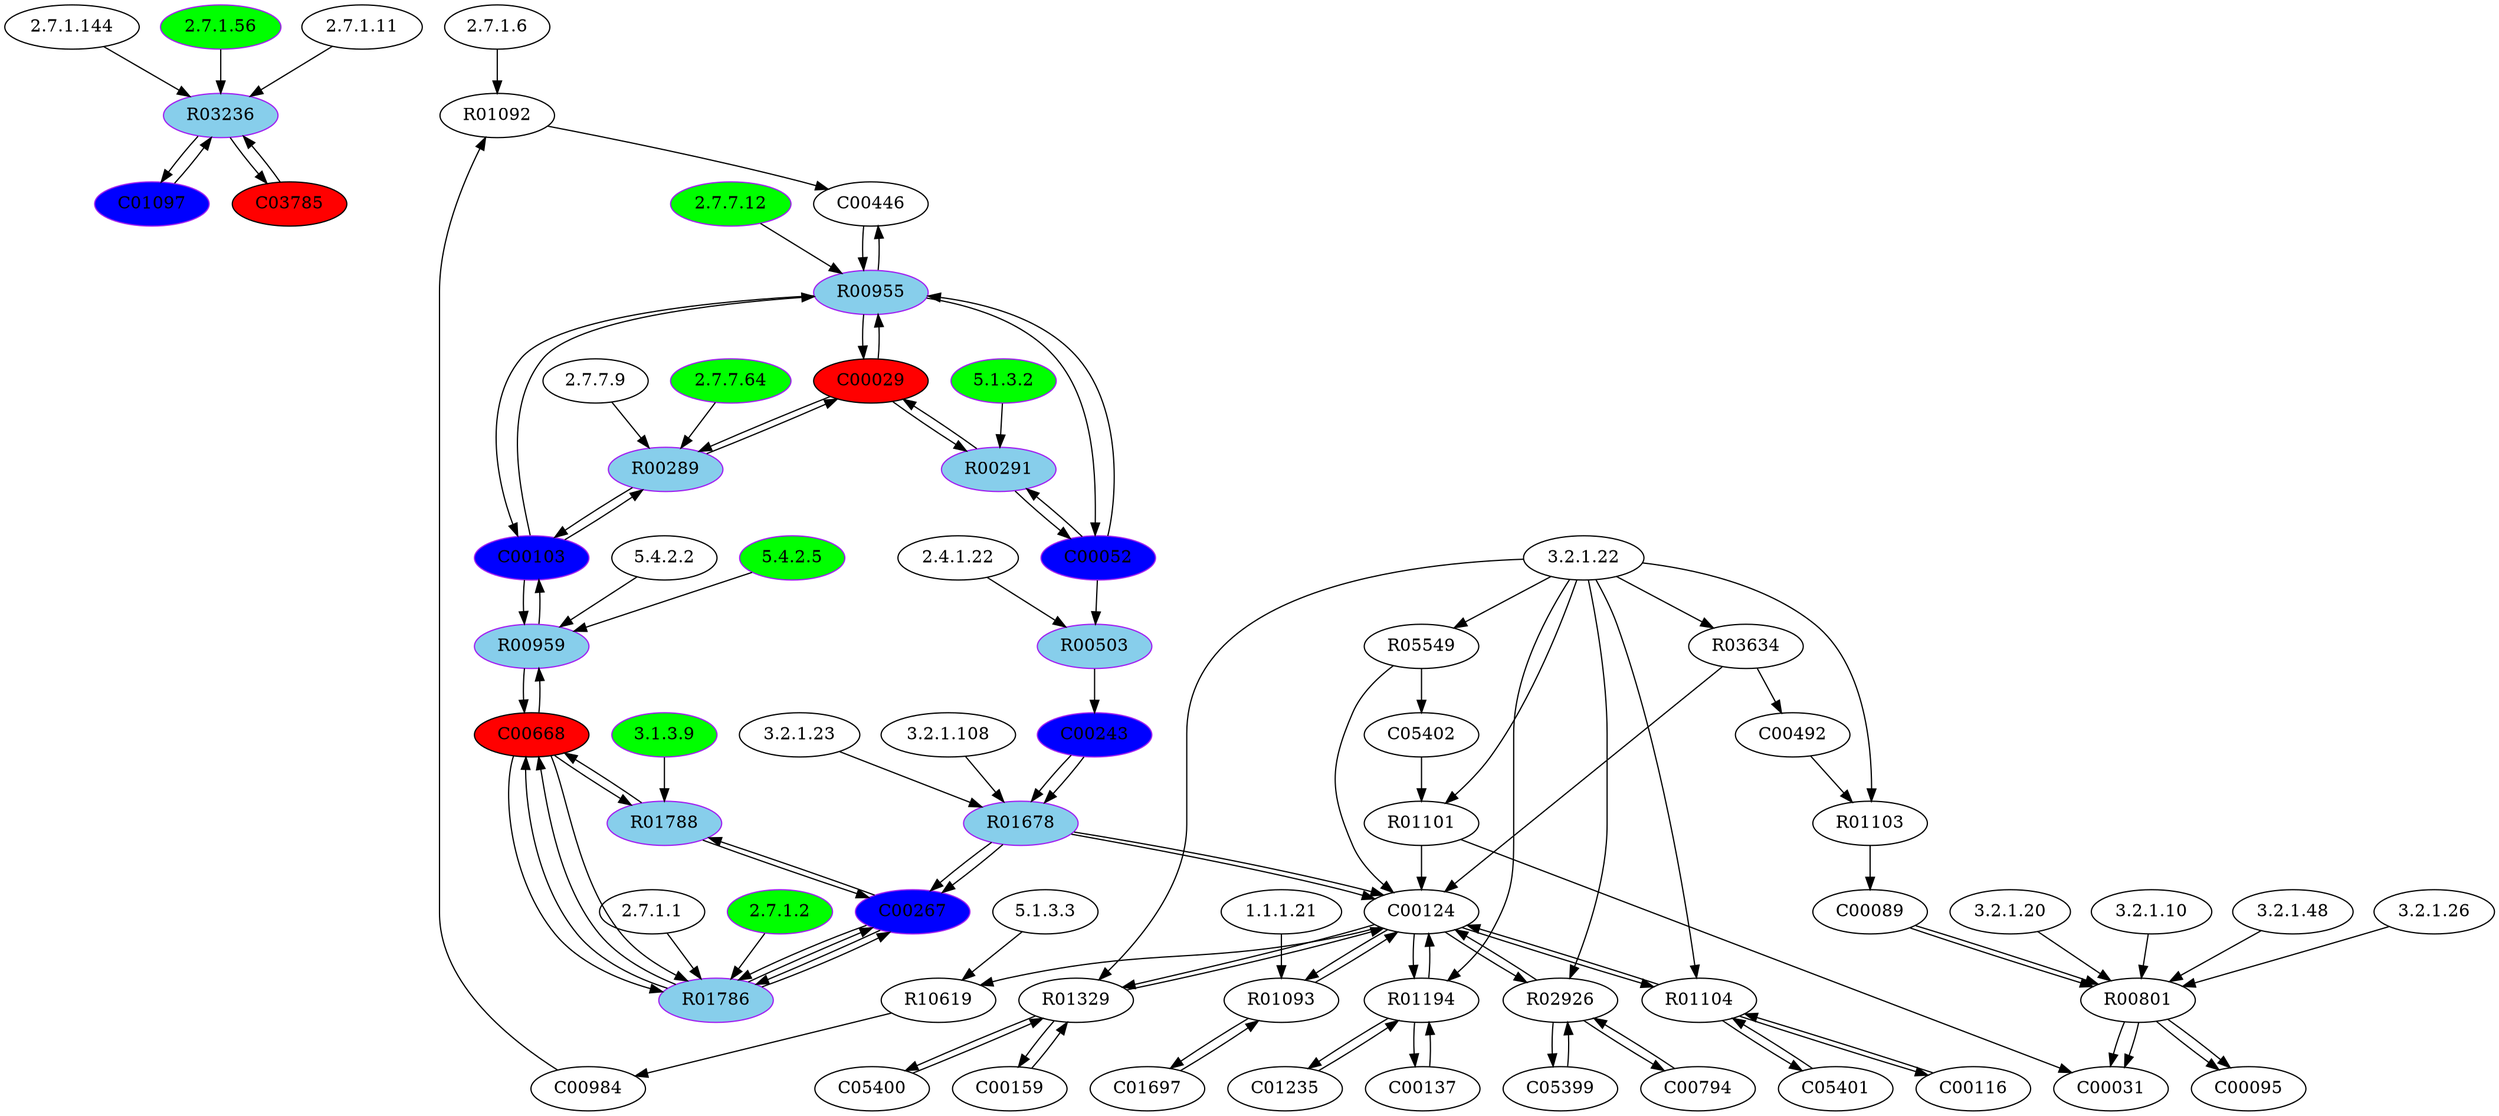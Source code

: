 digraph G {
"2.7.1.144" [type=E];
"2.7.1.6" [type=E];
"2.7.1.1" [type=E];
"3.2.1.23" [type=E];
"2.7.7.9" [type=E];
"3.2.1.20" [type=E];
"5.1.3.3" [type=E];
"2.7.1.56" [color=purple, fillcolor=green, style=filled, type=E];
"3.2.1.10" [type=E];
"1.1.1.21" [type=E];
"3.2.1.108" [type=E];
"3.2.1.22" [type=E];
"3.2.1.48" [type=E];
"5.1.3.2" [color=purple, fillcolor=green, style=filled, type=E];
"2.4.1.22" [type=E];
"2.7.7.12" [color=purple, fillcolor=green, style=filled, type=E];
"2.7.1.11" [type=E];
"5.4.2.2" [type=E];
"2.7.1.2" [color=purple, fillcolor=green, style=filled, type=E];
"2.7.7.64" [color=purple, fillcolor=green, style=filled, type=E];
"5.4.2.5" [color=purple, fillcolor=green, style=filled, type=E];
"3.2.1.26" [type=E];
"3.1.3.9" [color=purple, fillcolor=green, style=filled, type=E];
R00289 [color=purple, fillcolor=skyblue, style=filled, type=R];
R03236 [color=purple, fillcolor=skyblue, style=filled, type=R];
R01788 [color=purple, fillcolor=skyblue, style=filled, type=R];
R01092 [type=R];
R00959 [color=purple, fillcolor=skyblue, style=filled, type=R];
R00955 [color=purple, fillcolor=skyblue, style=filled, type=R];
R01329 [type=R];
R01194 [type=R];
R10619 [type=R];
R05549 [type=R];
R02926 [type=R];
R00503 [color=purple, fillcolor=skyblue, style=filled, type=R];
R03634 [type=R];
R01101 [type=R];
R00291 [color=purple, fillcolor=skyblue, style=filled, type=R];
R00801 [type=R];
R01678 [color=purple, fillcolor=skyblue, style=filled, type=R];
R01093 [type=R];
R01786 [color=purple, fillcolor=skyblue, style=filled, type=R];
R01103 [type=R];
R01104 [type=R];
C00089 [type=C];
C00984 [type=C];
C00267 [color=purple, fillcolor=blue, style=filled, type=C];
C00794 [type=C];
C00029 [fillcolor=red, style=filled, type=C];
C01697 [type=C];
C05400 [type=C];
C00159 [type=C];
C05402 [type=C];
C00137 [type=C];
C00668 [fillcolor=red, style=filled, type=C];
C00116 [type=C];
C05401 [type=C];
C01235 [type=C];
C00103 [color=purple, fillcolor=blue, style=filled, type=C];
C00031 [type=C];
C05399 [type=C];
C00095 [type=C];
C01097 [color=purple, fillcolor=blue, style=filled, type=C];
C00124 [type=C];
C00446 [type=C];
C00492 [type=C];
C03785 [fillcolor=red, style=filled, type=C];
C00243 [color=purple, fillcolor=blue, style=filled, type=C];
C00052 [color=purple, fillcolor=blue, style=filled, type=C];
R03634 -> C00124;
R03634 -> C00492;
C01097 -> R03236;
R03236 -> C01097;
R03236 -> C03785;
C03785 -> R03236;
R05549 -> C00124;
R05549 -> C05402;
C00089 -> R00801;
R00801 -> C00095;
R00801 -> C00031;
C00492 -> R01103;
R01103 -> C00089;
C05402 -> R01101;
R01101 -> C00124;
R01101 -> C00031;
C00124 -> R01093;
R01093 -> C00124;
R01093 -> C01697;
C01697 -> R01093;
C05401 -> R01104;
R01104 -> C05401;
R01104 -> C00116;
C00116 -> R01104;
R01104 -> C00124;
C00124 -> R01104;
C05400 -> R01329;
R01329 -> C05400;
R01329 -> C00124;
C00124 -> R01329;
R01329 -> C00159;
C00159 -> R01329;
C05399 -> R02926;
R02926 -> C05399;
R02926 -> C00124;
C00124 -> R02926;
R02926 -> C00794;
C00794 -> R02926;
C01235 -> R01194;
R01194 -> C01235;
R01194 -> C00124;
C00124 -> R01194;
R01194 -> C00137;
C00137 -> R01194;
C00267 -> R01786;
R01786 -> C00267;
R01786 -> C00668;
C00668 -> R01786;
C00267 -> R01786;
R01786 -> C00267;
R01786 -> C00668;
C00668 -> R01786;
C00243 -> R01678;
R01678 -> C00124;
R01678 -> C00267;
C00243 -> R01678;
R01678 -> C00124;
R01678 -> C00267;
C00103 -> R00959;
R00959 -> C00103;
R00959 -> C00668;
C00668 -> R00959;
C00052 -> R00503;
R00503 -> C00243;
C00029 -> R00291;
R00291 -> C00029;
R00291 -> C00052;
C00052 -> R00291;
C00103 -> R00289;
R00289 -> C00103;
R00289 -> C00029;
C00029 -> R00289;
C00029 -> R00955;
R00955 -> C00029;
C00446 -> R00955;
R00955 -> C00446;
R00955 -> C00103;
C00103 -> R00955;
R00955 -> C00052;
C00052 -> R00955;
C00984 -> R01092;
R01092 -> C00446;
C00668 -> R01788;
R01788 -> C00668;
R01788 -> C00267;
C00267 -> R01788;
C00089 -> R00801;
R00801 -> C00095;
R00801 -> C00031;
C00124 -> R10619;
R10619 -> C00984;
"2.7.7.9" -> R00289;
"2.7.7.64" -> R00289;
"2.7.1.11" -> R03236;
"2.7.1.56" -> R03236;
"2.7.1.144" -> R03236;
"3.1.3.9" -> R01788;
"2.7.1.6" -> R01092;
"5.4.2.2" -> R00959;
"5.4.2.5" -> R00959;
"2.7.7.12" -> R00955;
"3.2.1.22" -> R01329;
"3.2.1.22" -> R01194;
"5.1.3.3" -> R10619;
"3.2.1.22" -> R05549;
"3.2.1.22" -> R02926;
"2.4.1.22" -> R00503;
"3.2.1.22" -> R03634;
"3.2.1.22" -> R01101;
"5.1.3.2" -> R00291;
"3.2.1.10" -> R00801;
"3.2.1.20" -> R00801;
"3.2.1.26" -> R00801;
"3.2.1.48" -> R00801;
"3.2.1.23" -> R01678;
"3.2.1.108" -> R01678;
"1.1.1.21" -> R01093;
"2.7.1.1" -> R01786;
"2.7.1.2" -> R01786;
"3.2.1.22" -> R01103;
"3.2.1.22" -> R01104;
}
